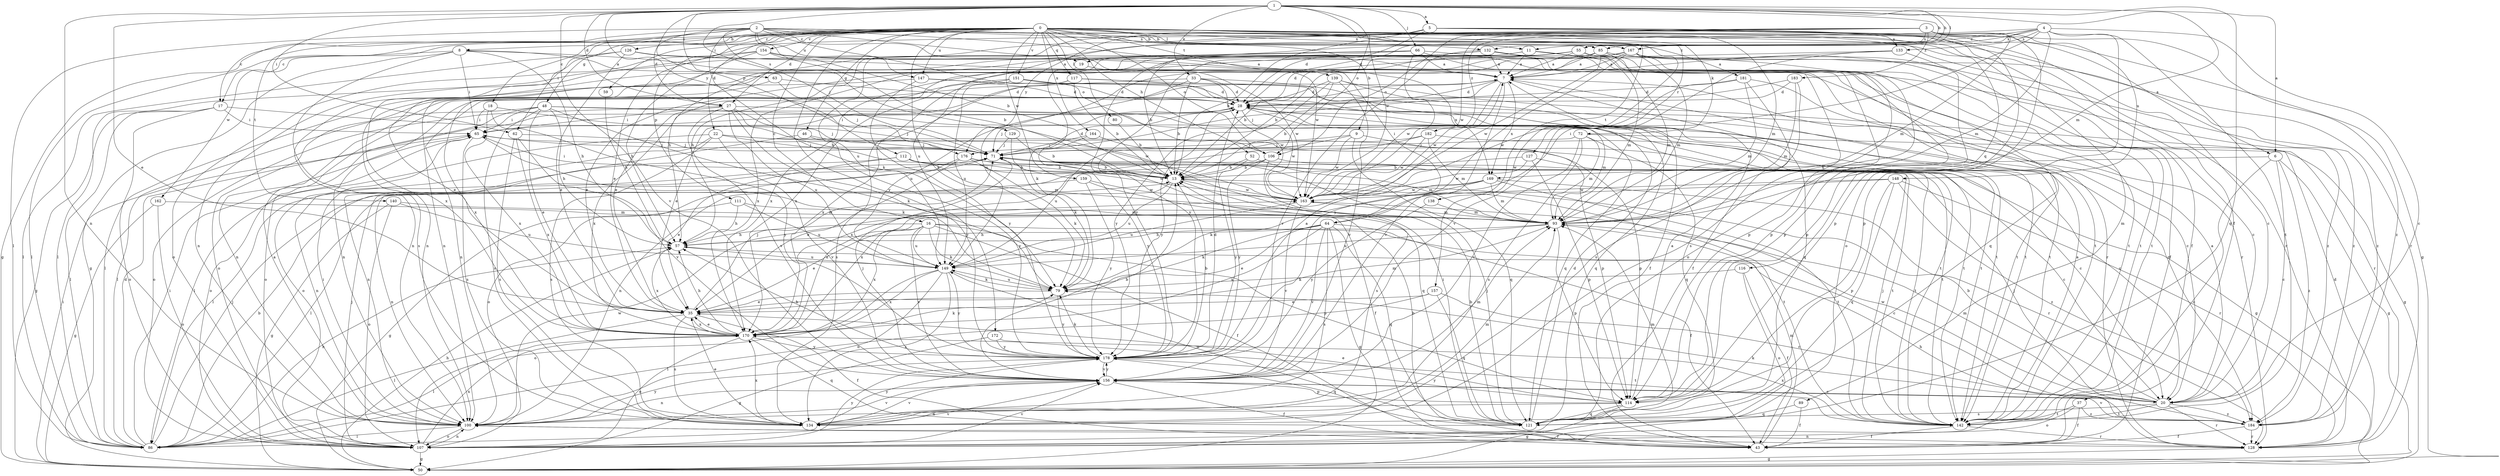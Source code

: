 strict digraph  {
0;
1;
2;
3;
4;
5;
6;
7;
8;
9;
11;
13;
16;
17;
18;
19;
20;
22;
27;
28;
33;
35;
37;
43;
46;
48;
50;
52;
55;
57;
59;
62;
63;
64;
65;
66;
71;
72;
79;
80;
85;
86;
89;
93;
100;
106;
107;
111;
112;
114;
116;
117;
121;
126;
127;
128;
129;
132;
133;
134;
138;
139;
140;
142;
147;
148;
149;
151;
154;
156;
157;
159;
162;
163;
164;
167;
169;
170;
172;
176;
178;
181;
182;
183;
184;
0 -> 8  [label=b];
0 -> 9  [label=b];
0 -> 11  [label=b];
0 -> 16  [label=c];
0 -> 17  [label=c];
0 -> 22  [label=d];
0 -> 27  [label=d];
0 -> 37  [label=f];
0 -> 43  [label=f];
0 -> 46  [label=g];
0 -> 48  [label=g];
0 -> 50  [label=g];
0 -> 52  [label=h];
0 -> 59  [label=i];
0 -> 62  [label=i];
0 -> 72  [label=k];
0 -> 79  [label=k];
0 -> 80  [label=l];
0 -> 85  [label=l];
0 -> 89  [label=m];
0 -> 93  [label=m];
0 -> 106  [label=o];
0 -> 111  [label=p];
0 -> 116  [label=q];
0 -> 117  [label=q];
0 -> 126  [label=r];
0 -> 127  [label=r];
0 -> 128  [label=r];
0 -> 138  [label=t];
0 -> 139  [label=t];
0 -> 147  [label=u];
0 -> 151  [label=v];
0 -> 154  [label=v];
0 -> 157  [label=w];
0 -> 159  [label=w];
0 -> 162  [label=w];
0 -> 164  [label=x];
0 -> 167  [label=x];
0 -> 172  [label=y];
1 -> 5  [label=a];
1 -> 6  [label=a];
1 -> 11  [label=b];
1 -> 27  [label=d];
1 -> 33  [label=e];
1 -> 35  [label=e];
1 -> 55  [label=h];
1 -> 62  [label=i];
1 -> 63  [label=i];
1 -> 66  [label=j];
1 -> 85  [label=l];
1 -> 93  [label=m];
1 -> 100  [label=n];
1 -> 106  [label=o];
1 -> 112  [label=p];
1 -> 121  [label=q];
1 -> 129  [label=s];
1 -> 156  [label=v];
1 -> 163  [label=w];
1 -> 176  [label=y];
2 -> 11  [label=b];
2 -> 13  [label=b];
2 -> 17  [label=c];
2 -> 18  [label=c];
2 -> 19  [label=c];
2 -> 27  [label=d];
2 -> 64  [label=i];
2 -> 71  [label=j];
2 -> 79  [label=k];
2 -> 86  [label=l];
2 -> 106  [label=o];
2 -> 128  [label=r];
2 -> 132  [label=s];
2 -> 140  [label=t];
2 -> 147  [label=u];
2 -> 163  [label=w];
2 -> 181  [label=z];
3 -> 57  [label=h];
3 -> 93  [label=m];
3 -> 106  [label=o];
3 -> 107  [label=o];
3 -> 132  [label=s];
3 -> 148  [label=u];
3 -> 149  [label=u];
3 -> 163  [label=w];
3 -> 182  [label=z];
3 -> 183  [label=z];
3 -> 184  [label=z];
4 -> 19  [label=c];
4 -> 20  [label=c];
4 -> 28  [label=d];
4 -> 57  [label=h];
4 -> 64  [label=i];
4 -> 93  [label=m];
4 -> 114  [label=p];
4 -> 133  [label=s];
4 -> 142  [label=t];
4 -> 167  [label=x];
5 -> 6  [label=a];
5 -> 13  [label=b];
5 -> 20  [label=c];
5 -> 28  [label=d];
5 -> 35  [label=e];
5 -> 50  [label=g];
5 -> 114  [label=p];
5 -> 133  [label=s];
5 -> 149  [label=u];
5 -> 176  [label=y];
6 -> 20  [label=c];
6 -> 50  [label=g];
6 -> 107  [label=o];
6 -> 169  [label=x];
6 -> 184  [label=z];
7 -> 28  [label=d];
7 -> 71  [label=j];
7 -> 100  [label=n];
7 -> 121  [label=q];
7 -> 156  [label=v];
7 -> 163  [label=w];
7 -> 169  [label=x];
8 -> 7  [label=a];
8 -> 50  [label=g];
8 -> 57  [label=h];
8 -> 65  [label=i];
8 -> 86  [label=l];
8 -> 134  [label=s];
8 -> 169  [label=x];
9 -> 114  [label=p];
9 -> 121  [label=q];
9 -> 149  [label=u];
9 -> 163  [label=w];
9 -> 176  [label=y];
11 -> 7  [label=a];
11 -> 100  [label=n];
11 -> 114  [label=p];
11 -> 121  [label=q];
11 -> 142  [label=t];
11 -> 170  [label=x];
11 -> 178  [label=y];
13 -> 65  [label=i];
13 -> 86  [label=l];
13 -> 142  [label=t];
13 -> 149  [label=u];
13 -> 163  [label=w];
16 -> 20  [label=c];
16 -> 35  [label=e];
16 -> 43  [label=f];
16 -> 57  [label=h];
16 -> 79  [label=k];
16 -> 114  [label=p];
16 -> 149  [label=u];
16 -> 156  [label=v];
16 -> 170  [label=x];
17 -> 50  [label=g];
17 -> 65  [label=i];
17 -> 71  [label=j];
17 -> 86  [label=l];
17 -> 107  [label=o];
18 -> 65  [label=i];
18 -> 163  [label=w];
18 -> 170  [label=x];
18 -> 178  [label=y];
19 -> 79  [label=k];
19 -> 163  [label=w];
20 -> 7  [label=a];
20 -> 13  [label=b];
20 -> 93  [label=m];
20 -> 128  [label=r];
20 -> 134  [label=s];
20 -> 142  [label=t];
20 -> 163  [label=w];
20 -> 184  [label=z];
22 -> 20  [label=c];
22 -> 71  [label=j];
22 -> 86  [label=l];
22 -> 107  [label=o];
22 -> 134  [label=s];
22 -> 142  [label=t];
22 -> 156  [label=v];
27 -> 13  [label=b];
27 -> 65  [label=i];
27 -> 71  [label=j];
27 -> 107  [label=o];
27 -> 142  [label=t];
27 -> 149  [label=u];
27 -> 156  [label=v];
27 -> 170  [label=x];
27 -> 178  [label=y];
28 -> 65  [label=i];
28 -> 71  [label=j];
28 -> 93  [label=m];
28 -> 121  [label=q];
28 -> 142  [label=t];
28 -> 163  [label=w];
28 -> 178  [label=y];
33 -> 13  [label=b];
33 -> 20  [label=c];
33 -> 28  [label=d];
33 -> 35  [label=e];
33 -> 149  [label=u];
33 -> 163  [label=w];
35 -> 43  [label=f];
35 -> 71  [label=j];
35 -> 86  [label=l];
35 -> 93  [label=m];
35 -> 134  [label=s];
35 -> 170  [label=x];
37 -> 43  [label=f];
37 -> 107  [label=o];
37 -> 142  [label=t];
37 -> 184  [label=z];
43 -> 13  [label=b];
43 -> 93  [label=m];
46 -> 71  [label=j];
46 -> 100  [label=n];
46 -> 178  [label=y];
48 -> 35  [label=e];
48 -> 57  [label=h];
48 -> 65  [label=i];
48 -> 79  [label=k];
48 -> 86  [label=l];
48 -> 107  [label=o];
48 -> 121  [label=q];
48 -> 134  [label=s];
48 -> 142  [label=t];
50 -> 57  [label=h];
50 -> 65  [label=i];
52 -> 13  [label=b];
52 -> 93  [label=m];
52 -> 178  [label=y];
55 -> 7  [label=a];
55 -> 28  [label=d];
55 -> 35  [label=e];
55 -> 93  [label=m];
55 -> 107  [label=o];
55 -> 142  [label=t];
55 -> 178  [label=y];
57 -> 149  [label=u];
57 -> 170  [label=x];
59 -> 57  [label=h];
62 -> 71  [label=j];
62 -> 134  [label=s];
62 -> 156  [label=v];
62 -> 170  [label=x];
63 -> 28  [label=d];
63 -> 71  [label=j];
63 -> 170  [label=x];
64 -> 35  [label=e];
64 -> 43  [label=f];
64 -> 50  [label=g];
64 -> 57  [label=h];
64 -> 79  [label=k];
64 -> 121  [label=q];
64 -> 134  [label=s];
64 -> 156  [label=v];
64 -> 170  [label=x];
65 -> 71  [label=j];
65 -> 79  [label=k];
65 -> 107  [label=o];
65 -> 134  [label=s];
66 -> 7  [label=a];
66 -> 13  [label=b];
66 -> 35  [label=e];
66 -> 86  [label=l];
66 -> 128  [label=r];
66 -> 142  [label=t];
66 -> 163  [label=w];
71 -> 13  [label=b];
71 -> 20  [label=c];
71 -> 28  [label=d];
71 -> 86  [label=l];
71 -> 163  [label=w];
72 -> 50  [label=g];
72 -> 71  [label=j];
72 -> 93  [label=m];
72 -> 121  [label=q];
72 -> 134  [label=s];
72 -> 156  [label=v];
79 -> 35  [label=e];
79 -> 149  [label=u];
79 -> 178  [label=y];
80 -> 13  [label=b];
85 -> 7  [label=a];
85 -> 13  [label=b];
85 -> 20  [label=c];
85 -> 93  [label=m];
85 -> 100  [label=n];
85 -> 163  [label=w];
85 -> 184  [label=z];
86 -> 13  [label=b];
86 -> 28  [label=d];
86 -> 57  [label=h];
86 -> 65  [label=i];
86 -> 71  [label=j];
86 -> 156  [label=v];
89 -> 43  [label=f];
89 -> 121  [label=q];
93 -> 57  [label=h];
93 -> 114  [label=p];
93 -> 149  [label=u];
100 -> 7  [label=a];
100 -> 65  [label=i];
100 -> 86  [label=l];
100 -> 107  [label=o];
100 -> 128  [label=r];
100 -> 156  [label=v];
100 -> 163  [label=w];
100 -> 178  [label=y];
106 -> 13  [label=b];
106 -> 50  [label=g];
106 -> 100  [label=n];
106 -> 134  [label=s];
106 -> 178  [label=y];
107 -> 50  [label=g];
107 -> 71  [label=j];
107 -> 100  [label=n];
107 -> 156  [label=v];
107 -> 170  [label=x];
107 -> 178  [label=y];
111 -> 50  [label=g];
111 -> 57  [label=h];
111 -> 93  [label=m];
111 -> 149  [label=u];
112 -> 13  [label=b];
112 -> 35  [label=e];
112 -> 93  [label=m];
112 -> 100  [label=n];
112 -> 121  [label=q];
114 -> 7  [label=a];
114 -> 35  [label=e];
114 -> 50  [label=g];
114 -> 100  [label=n];
114 -> 121  [label=q];
114 -> 178  [label=y];
116 -> 43  [label=f];
116 -> 79  [label=k];
116 -> 107  [label=o];
117 -> 13  [label=b];
117 -> 28  [label=d];
117 -> 107  [label=o];
117 -> 142  [label=t];
117 -> 170  [label=x];
121 -> 13  [label=b];
121 -> 28  [label=d];
121 -> 65  [label=i];
121 -> 71  [label=j];
121 -> 93  [label=m];
121 -> 149  [label=u];
126 -> 7  [label=a];
126 -> 35  [label=e];
126 -> 86  [label=l];
126 -> 100  [label=n];
126 -> 128  [label=r];
127 -> 13  [label=b];
127 -> 114  [label=p];
127 -> 142  [label=t];
127 -> 163  [label=w];
128 -> 28  [label=d];
128 -> 50  [label=g];
128 -> 57  [label=h];
128 -> 100  [label=n];
129 -> 13  [label=b];
129 -> 71  [label=j];
129 -> 79  [label=k];
132 -> 7  [label=a];
132 -> 35  [label=e];
132 -> 114  [label=p];
132 -> 142  [label=t];
132 -> 156  [label=v];
132 -> 170  [label=x];
132 -> 184  [label=z];
133 -> 7  [label=a];
133 -> 43  [label=f];
133 -> 149  [label=u];
133 -> 156  [label=v];
134 -> 35  [label=e];
134 -> 93  [label=m];
134 -> 156  [label=v];
134 -> 170  [label=x];
134 -> 178  [label=y];
138 -> 93  [label=m];
138 -> 178  [label=y];
139 -> 13  [label=b];
139 -> 28  [label=d];
139 -> 128  [label=r];
139 -> 142  [label=t];
139 -> 156  [label=v];
139 -> 178  [label=y];
140 -> 50  [label=g];
140 -> 93  [label=m];
140 -> 107  [label=o];
140 -> 149  [label=u];
142 -> 7  [label=a];
142 -> 43  [label=f];
142 -> 71  [label=j];
142 -> 128  [label=r];
142 -> 170  [label=x];
147 -> 28  [label=d];
147 -> 86  [label=l];
147 -> 142  [label=t];
147 -> 178  [label=y];
148 -> 114  [label=p];
148 -> 121  [label=q];
148 -> 128  [label=r];
148 -> 163  [label=w];
148 -> 170  [label=x];
148 -> 184  [label=z];
149 -> 79  [label=k];
149 -> 100  [label=n];
149 -> 107  [label=o];
149 -> 134  [label=s];
149 -> 170  [label=x];
149 -> 178  [label=y];
151 -> 28  [label=d];
151 -> 43  [label=f];
151 -> 100  [label=n];
151 -> 134  [label=s];
151 -> 149  [label=u];
151 -> 184  [label=z];
154 -> 7  [label=a];
154 -> 13  [label=b];
154 -> 57  [label=h];
154 -> 107  [label=o];
154 -> 114  [label=p];
154 -> 170  [label=x];
156 -> 13  [label=b];
156 -> 20  [label=c];
156 -> 43  [label=f];
156 -> 71  [label=j];
156 -> 93  [label=m];
156 -> 100  [label=n];
156 -> 114  [label=p];
156 -> 178  [label=y];
157 -> 20  [label=c];
157 -> 35  [label=e];
157 -> 86  [label=l];
157 -> 121  [label=q];
159 -> 43  [label=f];
159 -> 100  [label=n];
159 -> 163  [label=w];
159 -> 178  [label=y];
162 -> 50  [label=g];
162 -> 93  [label=m];
162 -> 107  [label=o];
163 -> 93  [label=m];
163 -> 149  [label=u];
163 -> 156  [label=v];
164 -> 71  [label=j];
164 -> 114  [label=p];
164 -> 178  [label=y];
167 -> 7  [label=a];
167 -> 13  [label=b];
167 -> 93  [label=m];
167 -> 100  [label=n];
167 -> 114  [label=p];
167 -> 134  [label=s];
167 -> 170  [label=x];
167 -> 178  [label=y];
167 -> 184  [label=z];
169 -> 79  [label=k];
169 -> 93  [label=m];
169 -> 128  [label=r];
169 -> 142  [label=t];
169 -> 163  [label=w];
169 -> 170  [label=x];
170 -> 35  [label=e];
170 -> 57  [label=h];
170 -> 79  [label=k];
170 -> 86  [label=l];
170 -> 107  [label=o];
170 -> 121  [label=q];
170 -> 178  [label=y];
172 -> 50  [label=g];
172 -> 142  [label=t];
172 -> 178  [label=y];
176 -> 13  [label=b];
176 -> 35  [label=e];
176 -> 79  [label=k];
176 -> 107  [label=o];
176 -> 142  [label=t];
178 -> 7  [label=a];
178 -> 13  [label=b];
178 -> 28  [label=d];
178 -> 57  [label=h];
178 -> 79  [label=k];
178 -> 121  [label=q];
178 -> 156  [label=v];
181 -> 28  [label=d];
181 -> 43  [label=f];
181 -> 93  [label=m];
181 -> 142  [label=t];
181 -> 163  [label=w];
182 -> 20  [label=c];
182 -> 71  [label=j];
182 -> 93  [label=m];
182 -> 163  [label=w];
182 -> 170  [label=x];
183 -> 28  [label=d];
183 -> 93  [label=m];
183 -> 100  [label=n];
183 -> 134  [label=s];
184 -> 43  [label=f];
184 -> 71  [label=j];
184 -> 79  [label=k];
184 -> 128  [label=r];
184 -> 156  [label=v];
}
